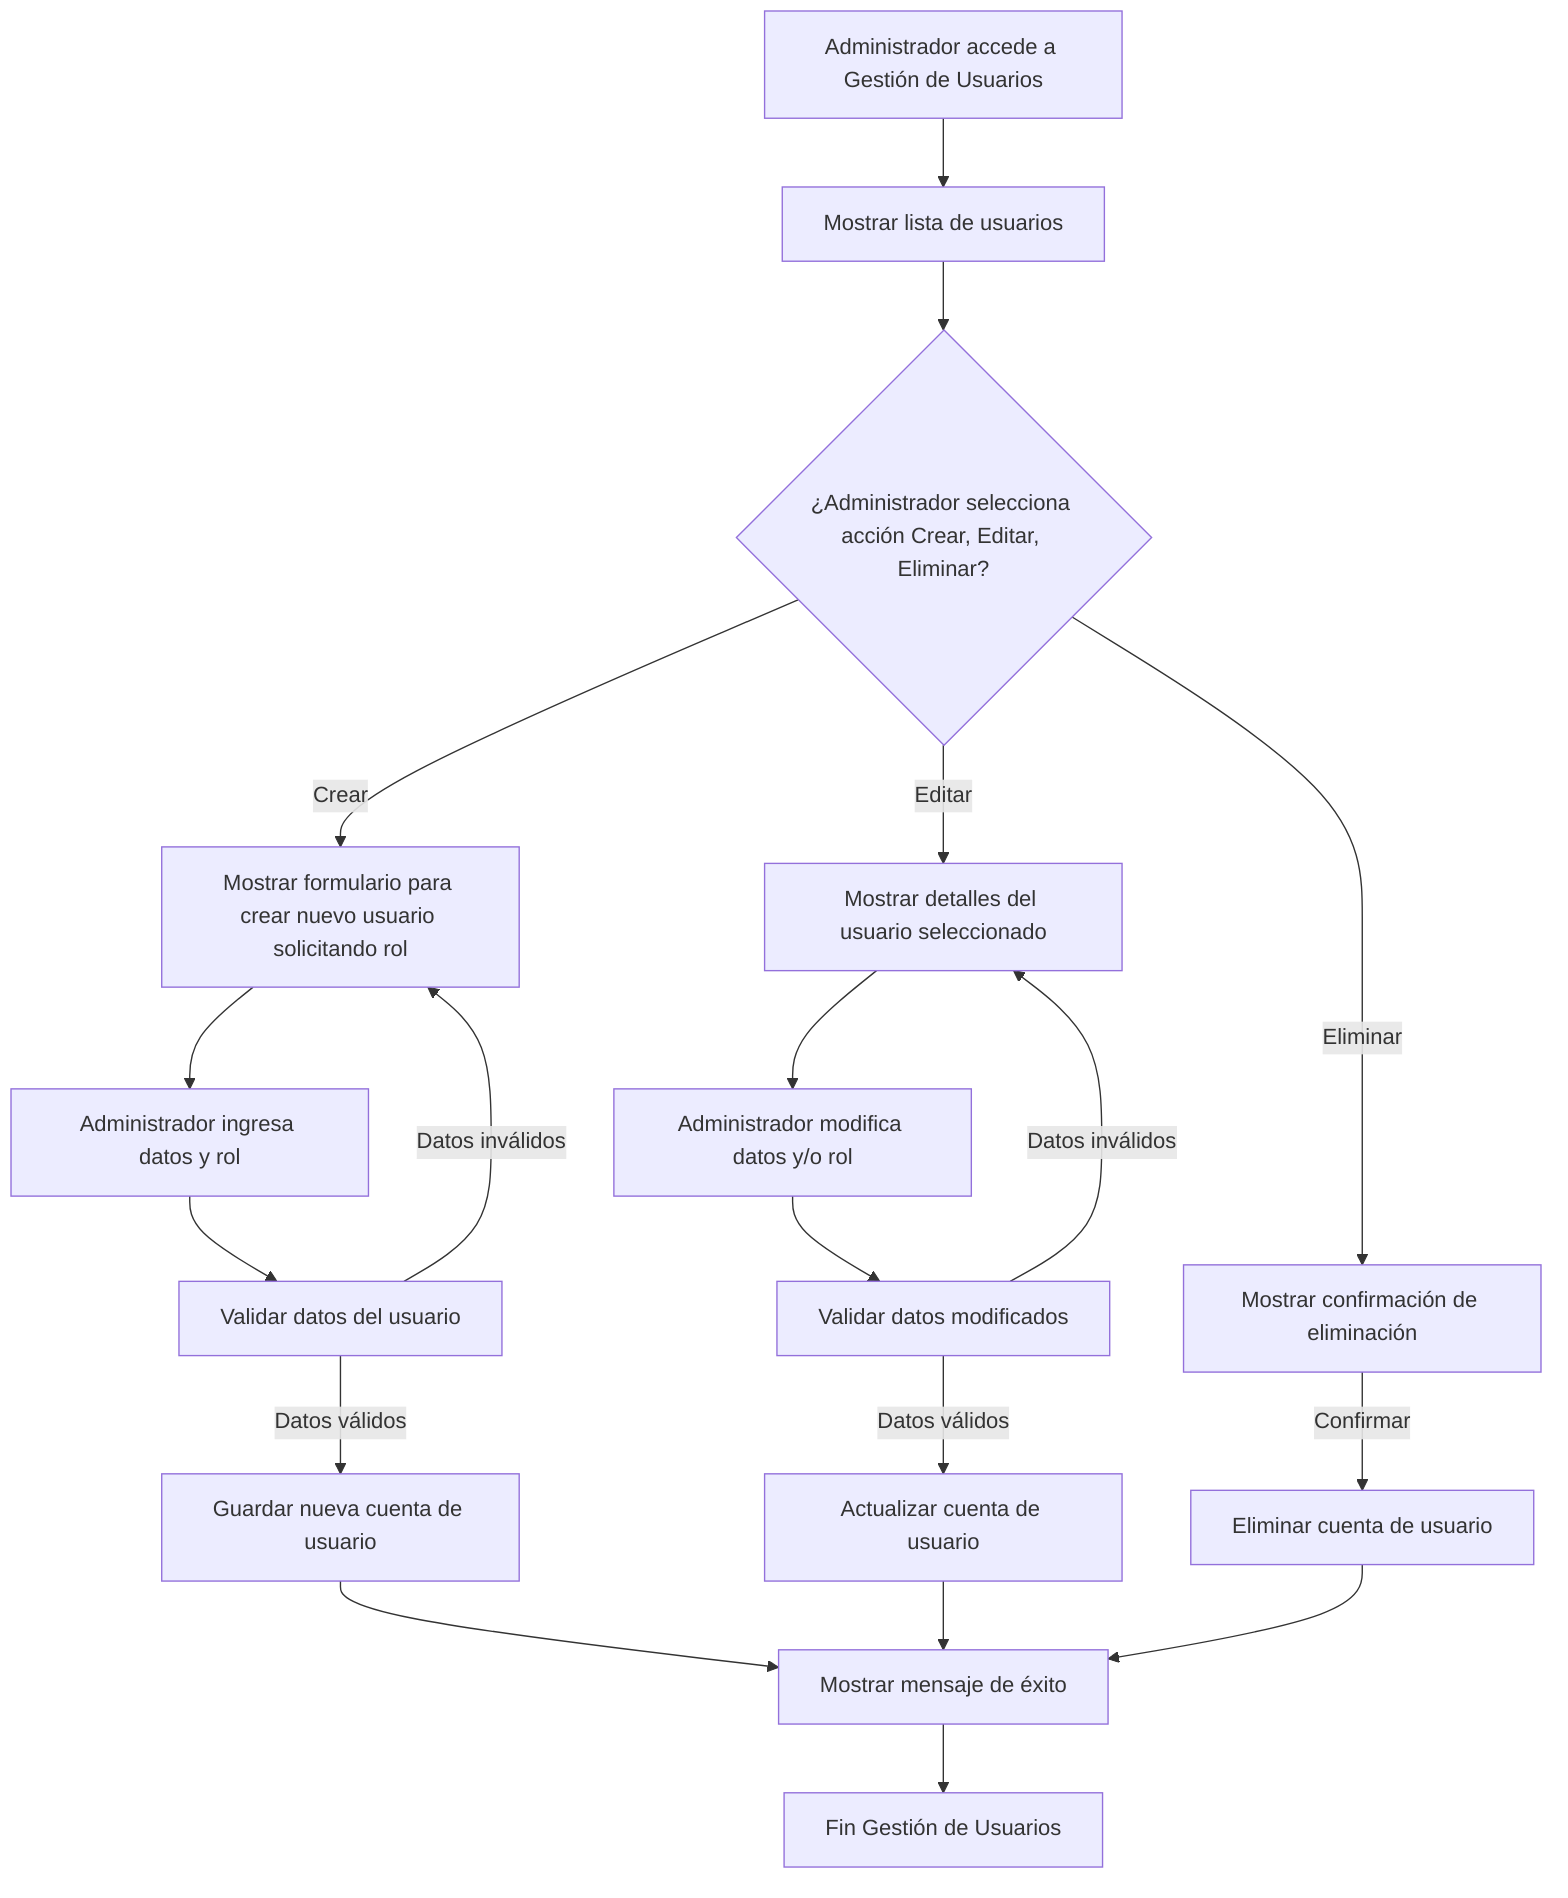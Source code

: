 graph TD
    A[Administrador accede a Gestión de Usuarios] --> B[Mostrar lista de usuarios];
    B --> C{¿Administrador selecciona acción Crear, Editar, Eliminar?};
    C -- Crear --> D[Mostrar formulario para crear nuevo usuario solicitando rol];
    D --> E[Administrador ingresa datos y rol];
    E --> F[Validar datos del usuario];
    F -- Datos válidos --> G[Guardar nueva cuenta de usuario];
    F -- Datos inválidos --> D;
    C -- Editar --> H[Mostrar detalles del usuario seleccionado];
    H --> I[Administrador modifica datos y/o rol];
    I --> J[Validar datos modificados];
    J -- Datos válidos --> K[Actualizar cuenta de usuario];
    J -- Datos inválidos --> H;
    C -- Eliminar --> L[Mostrar confirmación de eliminación];
    L -- Confirmar --> M[Eliminar cuenta de usuario];
    G --> N[Mostrar mensaje de éxito];
    K --> N;
    M --> N;
    N --> O[Fin Gestión de Usuarios];